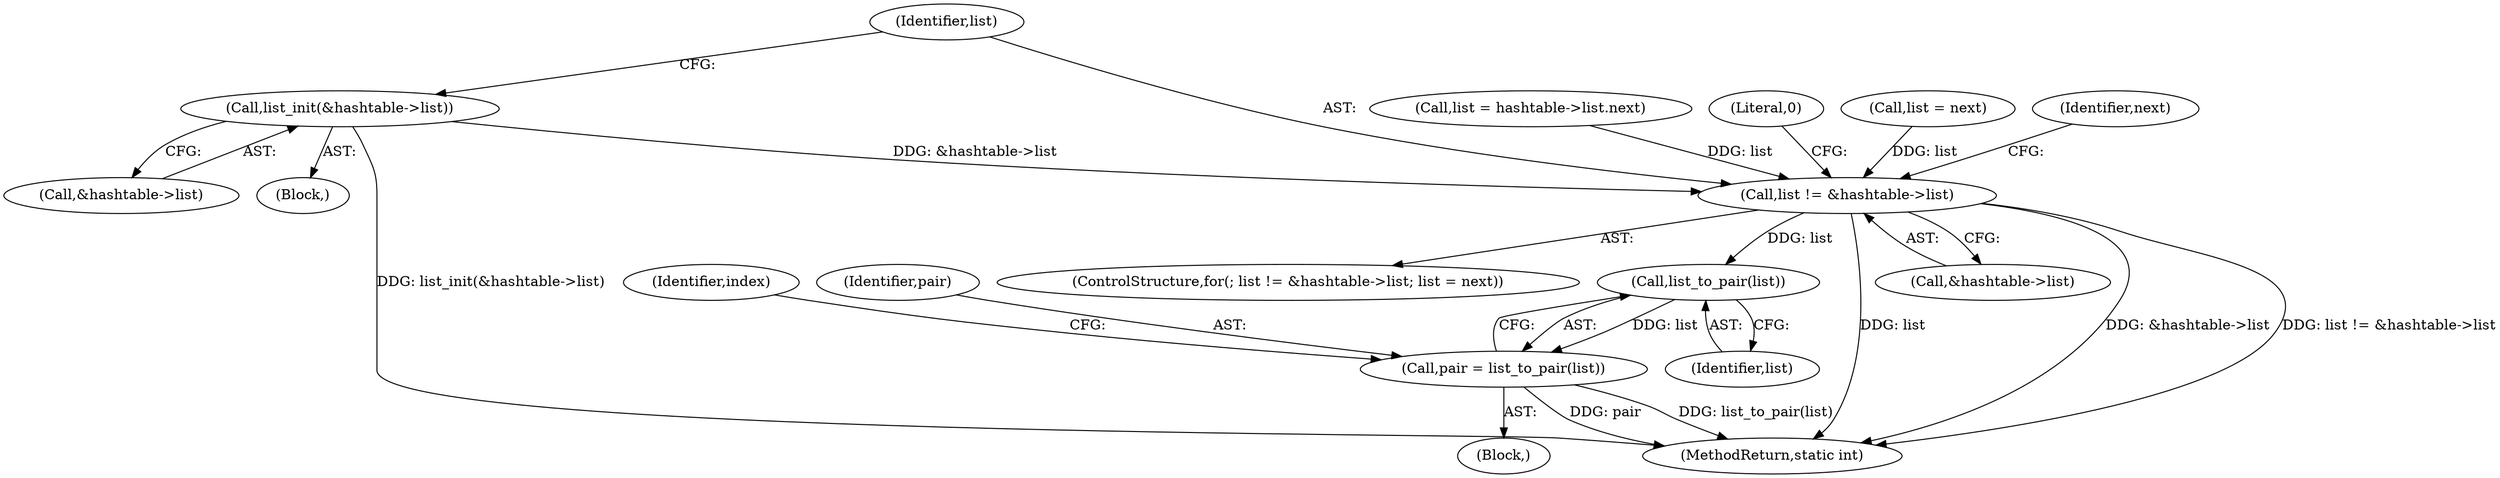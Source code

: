 digraph "0_jansson_8f80c2d83808150724d31793e6ade92749b1faa4_2@pointer" {
"1000180" [label="(Call,list_init(&hashtable->list))"];
"1000186" [label="(Call,list != &hashtable->list)"];
"1000203" [label="(Call,list_to_pair(list))"];
"1000201" [label="(Call,pair = list_to_pair(list))"];
"1000226" [label="(MethodReturn,static int)"];
"1000181" [label="(Call,&hashtable->list)"];
"1000185" [label="(ControlStructure,for(; list != &hashtable->list; list = next))"];
"1000188" [label="(Call,&hashtable->list)"];
"1000197" [label="(Identifier,next)"];
"1000102" [label="(Block,)"];
"1000192" [label="(Call,list = next)"];
"1000203" [label="(Call,list_to_pair(list))"];
"1000204" [label="(Identifier,list)"];
"1000187" [label="(Identifier,list)"];
"1000201" [label="(Call,pair = list_to_pair(list))"];
"1000173" [label="(Call,list = hashtable->list.next)"];
"1000206" [label="(Identifier,index)"];
"1000195" [label="(Block,)"];
"1000225" [label="(Literal,0)"];
"1000202" [label="(Identifier,pair)"];
"1000186" [label="(Call,list != &hashtable->list)"];
"1000180" [label="(Call,list_init(&hashtable->list))"];
"1000180" -> "1000102"  [label="AST: "];
"1000180" -> "1000181"  [label="CFG: "];
"1000181" -> "1000180"  [label="AST: "];
"1000187" -> "1000180"  [label="CFG: "];
"1000180" -> "1000226"  [label="DDG: list_init(&hashtable->list)"];
"1000180" -> "1000186"  [label="DDG: &hashtable->list"];
"1000186" -> "1000185"  [label="AST: "];
"1000186" -> "1000188"  [label="CFG: "];
"1000187" -> "1000186"  [label="AST: "];
"1000188" -> "1000186"  [label="AST: "];
"1000197" -> "1000186"  [label="CFG: "];
"1000225" -> "1000186"  [label="CFG: "];
"1000186" -> "1000226"  [label="DDG: list"];
"1000186" -> "1000226"  [label="DDG: &hashtable->list"];
"1000186" -> "1000226"  [label="DDG: list != &hashtable->list"];
"1000192" -> "1000186"  [label="DDG: list"];
"1000173" -> "1000186"  [label="DDG: list"];
"1000186" -> "1000203"  [label="DDG: list"];
"1000203" -> "1000201"  [label="AST: "];
"1000203" -> "1000204"  [label="CFG: "];
"1000204" -> "1000203"  [label="AST: "];
"1000201" -> "1000203"  [label="CFG: "];
"1000203" -> "1000201"  [label="DDG: list"];
"1000201" -> "1000195"  [label="AST: "];
"1000202" -> "1000201"  [label="AST: "];
"1000206" -> "1000201"  [label="CFG: "];
"1000201" -> "1000226"  [label="DDG: list_to_pair(list)"];
"1000201" -> "1000226"  [label="DDG: pair"];
}
